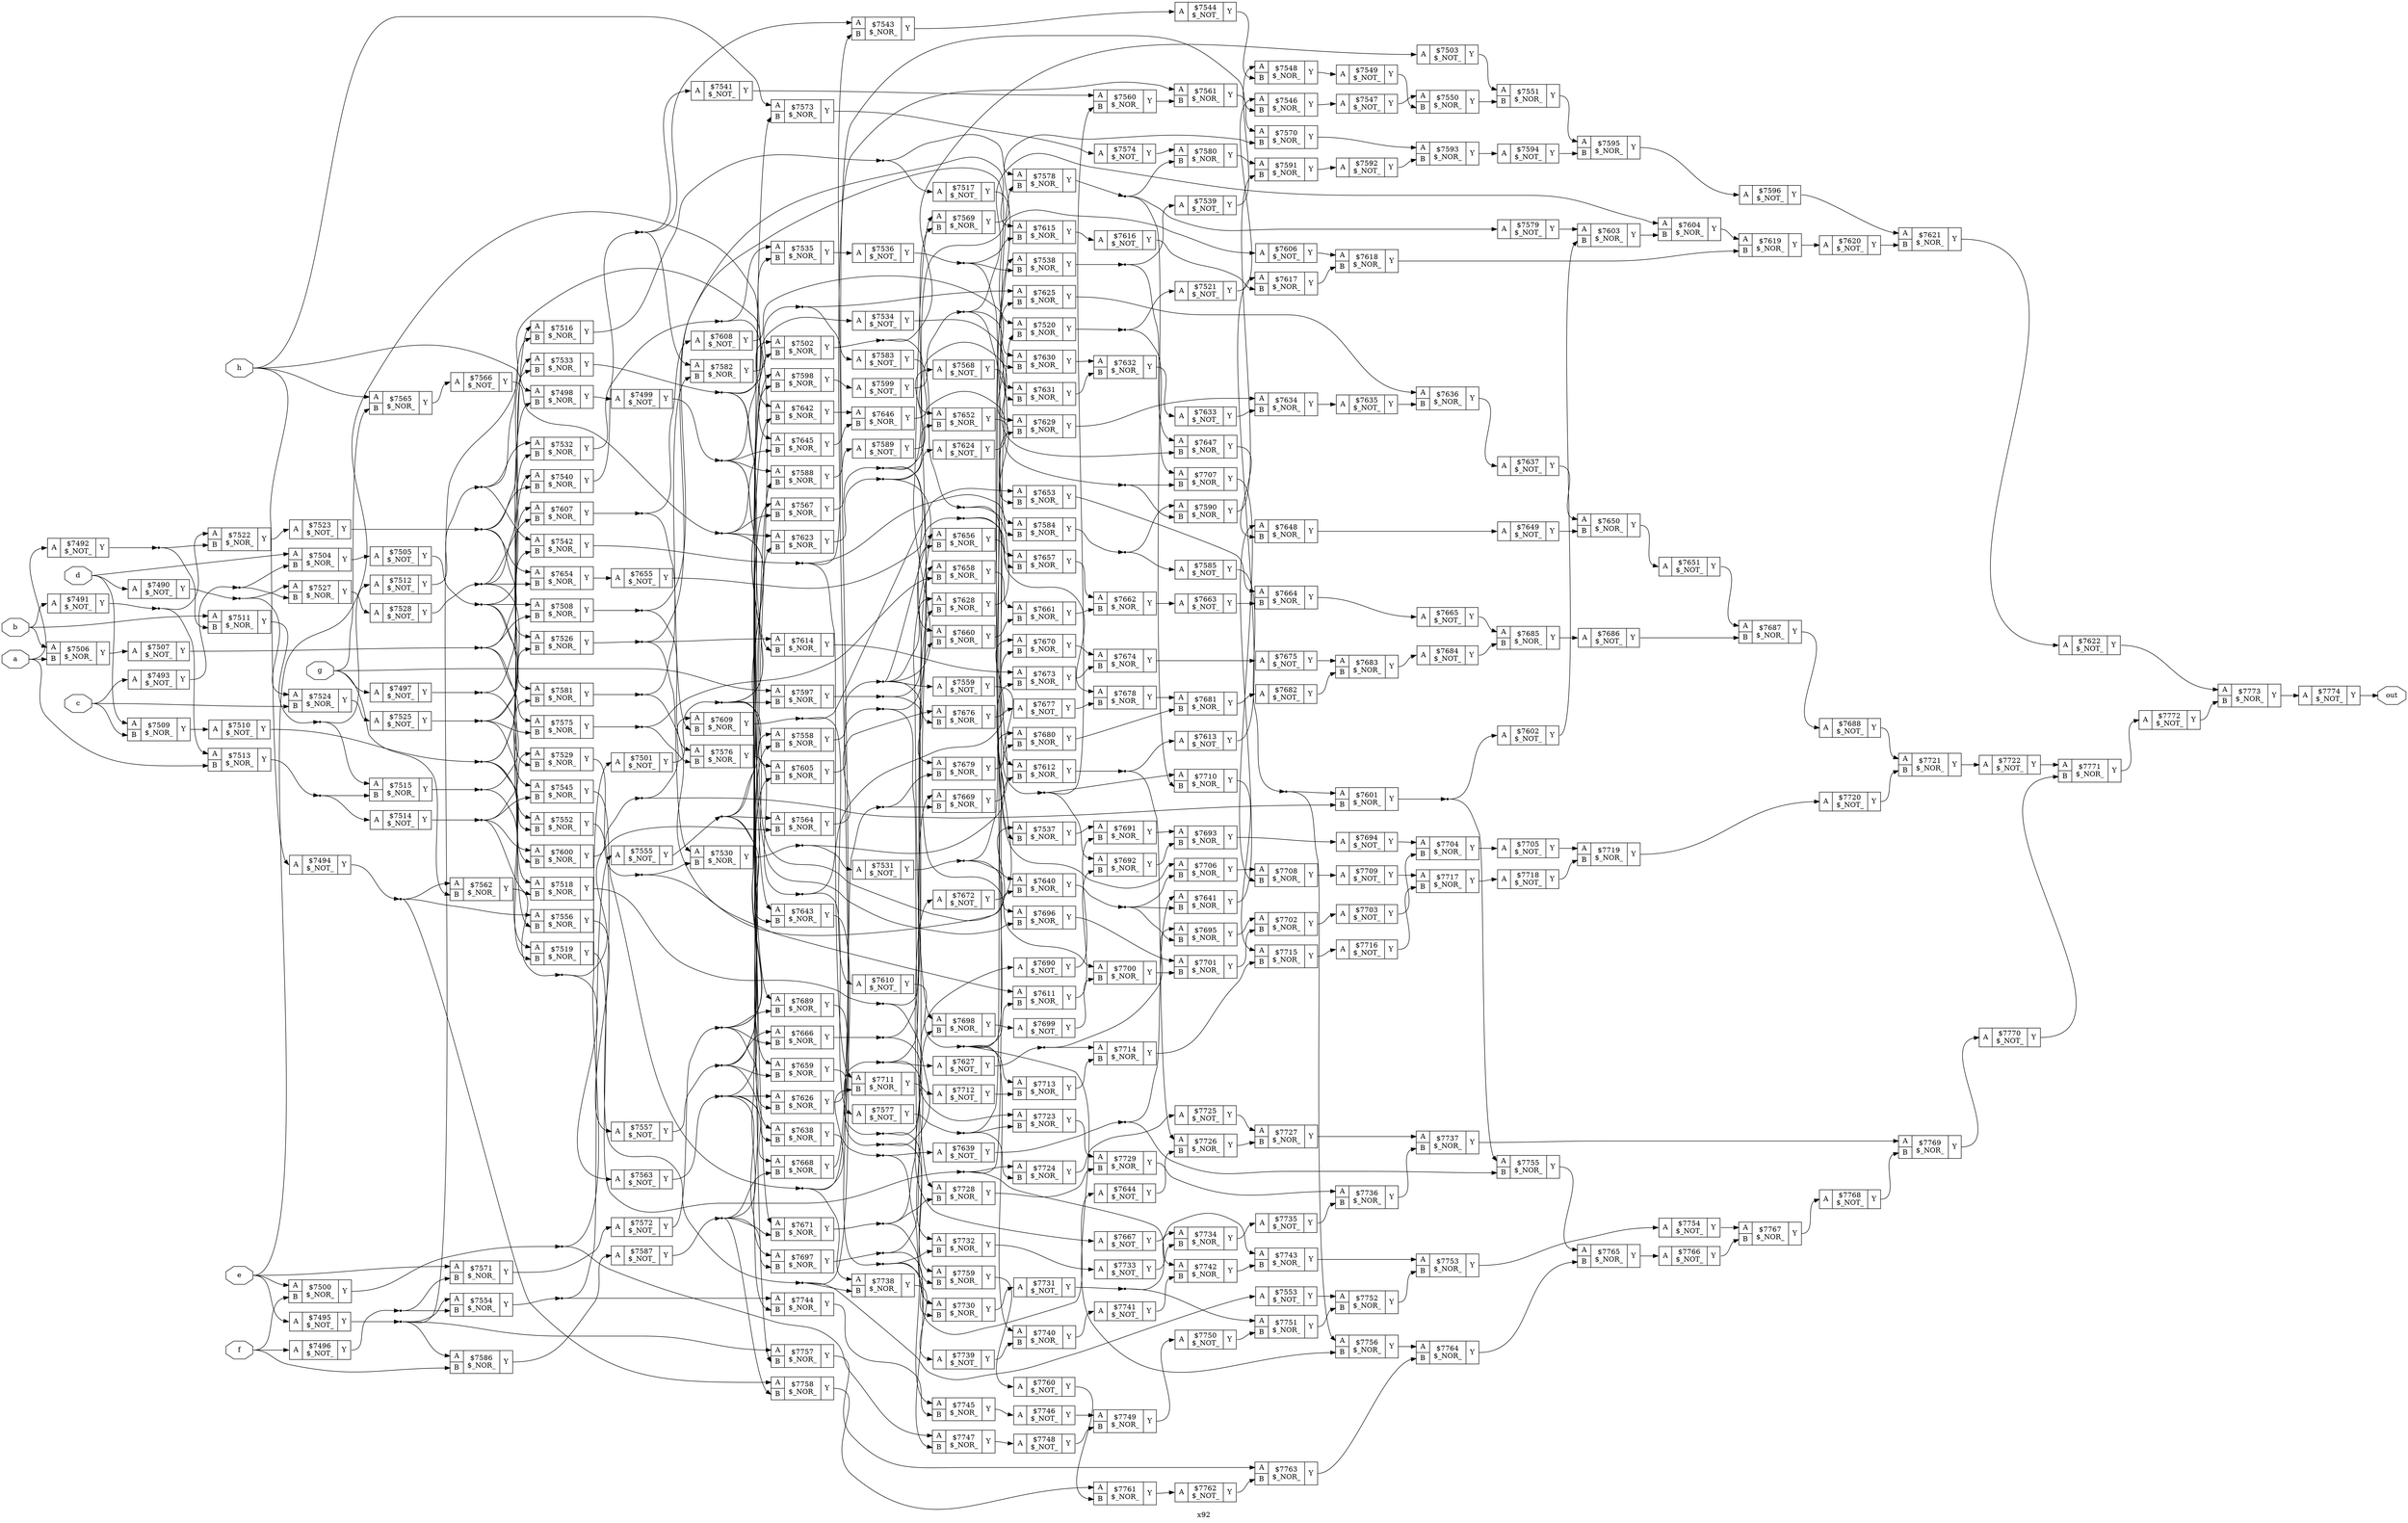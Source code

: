 digraph "x92" {
label="x92";
rankdir="LR";
remincross=true;
n285 [ shape=octagon, label="a", color="black", fontcolor="black" ];
n286 [ shape=octagon, label="b", color="black", fontcolor="black" ];
n287 [ shape=octagon, label="c", color="black", fontcolor="black" ];
n288 [ shape=octagon, label="d", color="black", fontcolor="black" ];
n289 [ shape=octagon, label="e", color="black", fontcolor="black" ];
n290 [ shape=octagon, label="f", color="black", fontcolor="black" ];
n291 [ shape=octagon, label="g", color="black", fontcolor="black" ];
n292 [ shape=octagon, label="h", color="black", fontcolor="black" ];
n293 [ shape=octagon, label="out", color="black", fontcolor="black" ];
c296 [ shape=record, label="{{<p294> A}|$7490\n$_NOT_|{<p295> Y}}" ];
c297 [ shape=record, label="{{<p294> A}|$7491\n$_NOT_|{<p295> Y}}" ];
c298 [ shape=record, label="{{<p294> A}|$7492\n$_NOT_|{<p295> Y}}" ];
c299 [ shape=record, label="{{<p294> A}|$7493\n$_NOT_|{<p295> Y}}" ];
c300 [ shape=record, label="{{<p294> A}|$7494\n$_NOT_|{<p295> Y}}" ];
c301 [ shape=record, label="{{<p294> A}|$7495\n$_NOT_|{<p295> Y}}" ];
c302 [ shape=record, label="{{<p294> A}|$7496\n$_NOT_|{<p295> Y}}" ];
c303 [ shape=record, label="{{<p294> A}|$7497\n$_NOT_|{<p295> Y}}" ];
c305 [ shape=record, label="{{<p294> A|<p304> B}|$7498\n$_NOR_|{<p295> Y}}" ];
c306 [ shape=record, label="{{<p294> A}|$7499\n$_NOT_|{<p295> Y}}" ];
c307 [ shape=record, label="{{<p294> A|<p304> B}|$7500\n$_NOR_|{<p295> Y}}" ];
c308 [ shape=record, label="{{<p294> A}|$7501\n$_NOT_|{<p295> Y}}" ];
c309 [ shape=record, label="{{<p294> A|<p304> B}|$7502\n$_NOR_|{<p295> Y}}" ];
c310 [ shape=record, label="{{<p294> A}|$7503\n$_NOT_|{<p295> Y}}" ];
c311 [ shape=record, label="{{<p294> A|<p304> B}|$7504\n$_NOR_|{<p295> Y}}" ];
c312 [ shape=record, label="{{<p294> A}|$7505\n$_NOT_|{<p295> Y}}" ];
c313 [ shape=record, label="{{<p294> A|<p304> B}|$7506\n$_NOR_|{<p295> Y}}" ];
c314 [ shape=record, label="{{<p294> A}|$7507\n$_NOT_|{<p295> Y}}" ];
c315 [ shape=record, label="{{<p294> A|<p304> B}|$7508\n$_NOR_|{<p295> Y}}" ];
c316 [ shape=record, label="{{<p294> A|<p304> B}|$7509\n$_NOR_|{<p295> Y}}" ];
c317 [ shape=record, label="{{<p294> A}|$7510\n$_NOT_|{<p295> Y}}" ];
c318 [ shape=record, label="{{<p294> A|<p304> B}|$7511\n$_NOR_|{<p295> Y}}" ];
c319 [ shape=record, label="{{<p294> A}|$7512\n$_NOT_|{<p295> Y}}" ];
c320 [ shape=record, label="{{<p294> A|<p304> B}|$7513\n$_NOR_|{<p295> Y}}" ];
c321 [ shape=record, label="{{<p294> A}|$7514\n$_NOT_|{<p295> Y}}" ];
c322 [ shape=record, label="{{<p294> A|<p304> B}|$7515\n$_NOR_|{<p295> Y}}" ];
c323 [ shape=record, label="{{<p294> A|<p304> B}|$7516\n$_NOR_|{<p295> Y}}" ];
c324 [ shape=record, label="{{<p294> A}|$7517\n$_NOT_|{<p295> Y}}" ];
c325 [ shape=record, label="{{<p294> A|<p304> B}|$7518\n$_NOR_|{<p295> Y}}" ];
c326 [ shape=record, label="{{<p294> A|<p304> B}|$7519\n$_NOR_|{<p295> Y}}" ];
c327 [ shape=record, label="{{<p294> A|<p304> B}|$7520\n$_NOR_|{<p295> Y}}" ];
c328 [ shape=record, label="{{<p294> A}|$7521\n$_NOT_|{<p295> Y}}" ];
c329 [ shape=record, label="{{<p294> A|<p304> B}|$7522\n$_NOR_|{<p295> Y}}" ];
c330 [ shape=record, label="{{<p294> A}|$7523\n$_NOT_|{<p295> Y}}" ];
c331 [ shape=record, label="{{<p294> A|<p304> B}|$7524\n$_NOR_|{<p295> Y}}" ];
c332 [ shape=record, label="{{<p294> A}|$7525\n$_NOT_|{<p295> Y}}" ];
c333 [ shape=record, label="{{<p294> A|<p304> B}|$7526\n$_NOR_|{<p295> Y}}" ];
c334 [ shape=record, label="{{<p294> A|<p304> B}|$7527\n$_NOR_|{<p295> Y}}" ];
c335 [ shape=record, label="{{<p294> A}|$7528\n$_NOT_|{<p295> Y}}" ];
c336 [ shape=record, label="{{<p294> A|<p304> B}|$7529\n$_NOR_|{<p295> Y}}" ];
c337 [ shape=record, label="{{<p294> A|<p304> B}|$7530\n$_NOR_|{<p295> Y}}" ];
c338 [ shape=record, label="{{<p294> A}|$7531\n$_NOT_|{<p295> Y}}" ];
c339 [ shape=record, label="{{<p294> A|<p304> B}|$7532\n$_NOR_|{<p295> Y}}" ];
c340 [ shape=record, label="{{<p294> A|<p304> B}|$7533\n$_NOR_|{<p295> Y}}" ];
c341 [ shape=record, label="{{<p294> A}|$7534\n$_NOT_|{<p295> Y}}" ];
c342 [ shape=record, label="{{<p294> A|<p304> B}|$7535\n$_NOR_|{<p295> Y}}" ];
c343 [ shape=record, label="{{<p294> A}|$7536\n$_NOT_|{<p295> Y}}" ];
c344 [ shape=record, label="{{<p294> A|<p304> B}|$7537\n$_NOR_|{<p295> Y}}" ];
c345 [ shape=record, label="{{<p294> A|<p304> B}|$7538\n$_NOR_|{<p295> Y}}" ];
c346 [ shape=record, label="{{<p294> A}|$7539\n$_NOT_|{<p295> Y}}" ];
c347 [ shape=record, label="{{<p294> A|<p304> B}|$7540\n$_NOR_|{<p295> Y}}" ];
c348 [ shape=record, label="{{<p294> A}|$7541\n$_NOT_|{<p295> Y}}" ];
c349 [ shape=record, label="{{<p294> A|<p304> B}|$7542\n$_NOR_|{<p295> Y}}" ];
c350 [ shape=record, label="{{<p294> A|<p304> B}|$7543\n$_NOR_|{<p295> Y}}" ];
c351 [ shape=record, label="{{<p294> A}|$7544\n$_NOT_|{<p295> Y}}" ];
c352 [ shape=record, label="{{<p294> A|<p304> B}|$7545\n$_NOR_|{<p295> Y}}" ];
c353 [ shape=record, label="{{<p294> A|<p304> B}|$7546\n$_NOR_|{<p295> Y}}" ];
c354 [ shape=record, label="{{<p294> A}|$7547\n$_NOT_|{<p295> Y}}" ];
c355 [ shape=record, label="{{<p294> A|<p304> B}|$7548\n$_NOR_|{<p295> Y}}" ];
c356 [ shape=record, label="{{<p294> A}|$7549\n$_NOT_|{<p295> Y}}" ];
c357 [ shape=record, label="{{<p294> A|<p304> B}|$7550\n$_NOR_|{<p295> Y}}" ];
c358 [ shape=record, label="{{<p294> A|<p304> B}|$7551\n$_NOR_|{<p295> Y}}" ];
c359 [ shape=record, label="{{<p294> A|<p304> B}|$7552\n$_NOR_|{<p295> Y}}" ];
c360 [ shape=record, label="{{<p294> A}|$7553\n$_NOT_|{<p295> Y}}" ];
c361 [ shape=record, label="{{<p294> A|<p304> B}|$7554\n$_NOR_|{<p295> Y}}" ];
c362 [ shape=record, label="{{<p294> A}|$7555\n$_NOT_|{<p295> Y}}" ];
c363 [ shape=record, label="{{<p294> A|<p304> B}|$7556\n$_NOR_|{<p295> Y}}" ];
c364 [ shape=record, label="{{<p294> A}|$7557\n$_NOT_|{<p295> Y}}" ];
c365 [ shape=record, label="{{<p294> A|<p304> B}|$7558\n$_NOR_|{<p295> Y}}" ];
c366 [ shape=record, label="{{<p294> A}|$7559\n$_NOT_|{<p295> Y}}" ];
c367 [ shape=record, label="{{<p294> A|<p304> B}|$7560\n$_NOR_|{<p295> Y}}" ];
c368 [ shape=record, label="{{<p294> A|<p304> B}|$7561\n$_NOR_|{<p295> Y}}" ];
c369 [ shape=record, label="{{<p294> A|<p304> B}|$7562\n$_NOR_|{<p295> Y}}" ];
c370 [ shape=record, label="{{<p294> A}|$7563\n$_NOT_|{<p295> Y}}" ];
c371 [ shape=record, label="{{<p294> A|<p304> B}|$7564\n$_NOR_|{<p295> Y}}" ];
c372 [ shape=record, label="{{<p294> A|<p304> B}|$7565\n$_NOR_|{<p295> Y}}" ];
c373 [ shape=record, label="{{<p294> A}|$7566\n$_NOT_|{<p295> Y}}" ];
c374 [ shape=record, label="{{<p294> A|<p304> B}|$7567\n$_NOR_|{<p295> Y}}" ];
c375 [ shape=record, label="{{<p294> A}|$7568\n$_NOT_|{<p295> Y}}" ];
c376 [ shape=record, label="{{<p294> A|<p304> B}|$7569\n$_NOR_|{<p295> Y}}" ];
c377 [ shape=record, label="{{<p294> A|<p304> B}|$7570\n$_NOR_|{<p295> Y}}" ];
c378 [ shape=record, label="{{<p294> A|<p304> B}|$7571\n$_NOR_|{<p295> Y}}" ];
c379 [ shape=record, label="{{<p294> A}|$7572\n$_NOT_|{<p295> Y}}" ];
c380 [ shape=record, label="{{<p294> A|<p304> B}|$7573\n$_NOR_|{<p295> Y}}" ];
c381 [ shape=record, label="{{<p294> A}|$7574\n$_NOT_|{<p295> Y}}" ];
c382 [ shape=record, label="{{<p294> A|<p304> B}|$7575\n$_NOR_|{<p295> Y}}" ];
c383 [ shape=record, label="{{<p294> A|<p304> B}|$7576\n$_NOR_|{<p295> Y}}" ];
c384 [ shape=record, label="{{<p294> A}|$7577\n$_NOT_|{<p295> Y}}" ];
c385 [ shape=record, label="{{<p294> A|<p304> B}|$7578\n$_NOR_|{<p295> Y}}" ];
c386 [ shape=record, label="{{<p294> A}|$7579\n$_NOT_|{<p295> Y}}" ];
c387 [ shape=record, label="{{<p294> A|<p304> B}|$7580\n$_NOR_|{<p295> Y}}" ];
c388 [ shape=record, label="{{<p294> A|<p304> B}|$7581\n$_NOR_|{<p295> Y}}" ];
c389 [ shape=record, label="{{<p294> A|<p304> B}|$7582\n$_NOR_|{<p295> Y}}" ];
c390 [ shape=record, label="{{<p294> A}|$7583\n$_NOT_|{<p295> Y}}" ];
c391 [ shape=record, label="{{<p294> A|<p304> B}|$7584\n$_NOR_|{<p295> Y}}" ];
c392 [ shape=record, label="{{<p294> A}|$7585\n$_NOT_|{<p295> Y}}" ];
c393 [ shape=record, label="{{<p294> A|<p304> B}|$7586\n$_NOR_|{<p295> Y}}" ];
c394 [ shape=record, label="{{<p294> A}|$7587\n$_NOT_|{<p295> Y}}" ];
c395 [ shape=record, label="{{<p294> A|<p304> B}|$7588\n$_NOR_|{<p295> Y}}" ];
c396 [ shape=record, label="{{<p294> A}|$7589\n$_NOT_|{<p295> Y}}" ];
c397 [ shape=record, label="{{<p294> A|<p304> B}|$7590\n$_NOR_|{<p295> Y}}" ];
c398 [ shape=record, label="{{<p294> A|<p304> B}|$7591\n$_NOR_|{<p295> Y}}" ];
c399 [ shape=record, label="{{<p294> A}|$7592\n$_NOT_|{<p295> Y}}" ];
c400 [ shape=record, label="{{<p294> A|<p304> B}|$7593\n$_NOR_|{<p295> Y}}" ];
c401 [ shape=record, label="{{<p294> A}|$7594\n$_NOT_|{<p295> Y}}" ];
c402 [ shape=record, label="{{<p294> A|<p304> B}|$7595\n$_NOR_|{<p295> Y}}" ];
c403 [ shape=record, label="{{<p294> A}|$7596\n$_NOT_|{<p295> Y}}" ];
c404 [ shape=record, label="{{<p294> A|<p304> B}|$7597\n$_NOR_|{<p295> Y}}" ];
c405 [ shape=record, label="{{<p294> A|<p304> B}|$7598\n$_NOR_|{<p295> Y}}" ];
c406 [ shape=record, label="{{<p294> A}|$7599\n$_NOT_|{<p295> Y}}" ];
c407 [ shape=record, label="{{<p294> A|<p304> B}|$7600\n$_NOR_|{<p295> Y}}" ];
c408 [ shape=record, label="{{<p294> A|<p304> B}|$7601\n$_NOR_|{<p295> Y}}" ];
c409 [ shape=record, label="{{<p294> A}|$7602\n$_NOT_|{<p295> Y}}" ];
c410 [ shape=record, label="{{<p294> A|<p304> B}|$7603\n$_NOR_|{<p295> Y}}" ];
c411 [ shape=record, label="{{<p294> A|<p304> B}|$7604\n$_NOR_|{<p295> Y}}" ];
c412 [ shape=record, label="{{<p294> A|<p304> B}|$7605\n$_NOR_|{<p295> Y}}" ];
c413 [ shape=record, label="{{<p294> A}|$7606\n$_NOT_|{<p295> Y}}" ];
c414 [ shape=record, label="{{<p294> A|<p304> B}|$7607\n$_NOR_|{<p295> Y}}" ];
c415 [ shape=record, label="{{<p294> A}|$7608\n$_NOT_|{<p295> Y}}" ];
c416 [ shape=record, label="{{<p294> A|<p304> B}|$7609\n$_NOR_|{<p295> Y}}" ];
c417 [ shape=record, label="{{<p294> A}|$7610\n$_NOT_|{<p295> Y}}" ];
c418 [ shape=record, label="{{<p294> A|<p304> B}|$7611\n$_NOR_|{<p295> Y}}" ];
c419 [ shape=record, label="{{<p294> A|<p304> B}|$7612\n$_NOR_|{<p295> Y}}" ];
c420 [ shape=record, label="{{<p294> A}|$7613\n$_NOT_|{<p295> Y}}" ];
c421 [ shape=record, label="{{<p294> A|<p304> B}|$7614\n$_NOR_|{<p295> Y}}" ];
c422 [ shape=record, label="{{<p294> A|<p304> B}|$7615\n$_NOR_|{<p295> Y}}" ];
c423 [ shape=record, label="{{<p294> A}|$7616\n$_NOT_|{<p295> Y}}" ];
c424 [ shape=record, label="{{<p294> A|<p304> B}|$7617\n$_NOR_|{<p295> Y}}" ];
c425 [ shape=record, label="{{<p294> A|<p304> B}|$7618\n$_NOR_|{<p295> Y}}" ];
c426 [ shape=record, label="{{<p294> A|<p304> B}|$7619\n$_NOR_|{<p295> Y}}" ];
c427 [ shape=record, label="{{<p294> A}|$7620\n$_NOT_|{<p295> Y}}" ];
c428 [ shape=record, label="{{<p294> A|<p304> B}|$7621\n$_NOR_|{<p295> Y}}" ];
c429 [ shape=record, label="{{<p294> A}|$7622\n$_NOT_|{<p295> Y}}" ];
c430 [ shape=record, label="{{<p294> A|<p304> B}|$7623\n$_NOR_|{<p295> Y}}" ];
c431 [ shape=record, label="{{<p294> A}|$7624\n$_NOT_|{<p295> Y}}" ];
c432 [ shape=record, label="{{<p294> A|<p304> B}|$7625\n$_NOR_|{<p295> Y}}" ];
c433 [ shape=record, label="{{<p294> A|<p304> B}|$7626\n$_NOR_|{<p295> Y}}" ];
c434 [ shape=record, label="{{<p294> A}|$7627\n$_NOT_|{<p295> Y}}" ];
c435 [ shape=record, label="{{<p294> A|<p304> B}|$7628\n$_NOR_|{<p295> Y}}" ];
c436 [ shape=record, label="{{<p294> A|<p304> B}|$7629\n$_NOR_|{<p295> Y}}" ];
c437 [ shape=record, label="{{<p294> A|<p304> B}|$7630\n$_NOR_|{<p295> Y}}" ];
c438 [ shape=record, label="{{<p294> A|<p304> B}|$7631\n$_NOR_|{<p295> Y}}" ];
c439 [ shape=record, label="{{<p294> A|<p304> B}|$7632\n$_NOR_|{<p295> Y}}" ];
c440 [ shape=record, label="{{<p294> A}|$7633\n$_NOT_|{<p295> Y}}" ];
c441 [ shape=record, label="{{<p294> A|<p304> B}|$7634\n$_NOR_|{<p295> Y}}" ];
c442 [ shape=record, label="{{<p294> A}|$7635\n$_NOT_|{<p295> Y}}" ];
c443 [ shape=record, label="{{<p294> A|<p304> B}|$7636\n$_NOR_|{<p295> Y}}" ];
c444 [ shape=record, label="{{<p294> A}|$7637\n$_NOT_|{<p295> Y}}" ];
c445 [ shape=record, label="{{<p294> A|<p304> B}|$7638\n$_NOR_|{<p295> Y}}" ];
c446 [ shape=record, label="{{<p294> A}|$7639\n$_NOT_|{<p295> Y}}" ];
c447 [ shape=record, label="{{<p294> A|<p304> B}|$7640\n$_NOR_|{<p295> Y}}" ];
c448 [ shape=record, label="{{<p294> A|<p304> B}|$7641\n$_NOR_|{<p295> Y}}" ];
c449 [ shape=record, label="{{<p294> A|<p304> B}|$7642\n$_NOR_|{<p295> Y}}" ];
c450 [ shape=record, label="{{<p294> A|<p304> B}|$7643\n$_NOR_|{<p295> Y}}" ];
c451 [ shape=record, label="{{<p294> A}|$7644\n$_NOT_|{<p295> Y}}" ];
c452 [ shape=record, label="{{<p294> A|<p304> B}|$7645\n$_NOR_|{<p295> Y}}" ];
c453 [ shape=record, label="{{<p294> A|<p304> B}|$7646\n$_NOR_|{<p295> Y}}" ];
c454 [ shape=record, label="{{<p294> A|<p304> B}|$7647\n$_NOR_|{<p295> Y}}" ];
c455 [ shape=record, label="{{<p294> A|<p304> B}|$7648\n$_NOR_|{<p295> Y}}" ];
c456 [ shape=record, label="{{<p294> A}|$7649\n$_NOT_|{<p295> Y}}" ];
c457 [ shape=record, label="{{<p294> A|<p304> B}|$7650\n$_NOR_|{<p295> Y}}" ];
c458 [ shape=record, label="{{<p294> A}|$7651\n$_NOT_|{<p295> Y}}" ];
c459 [ shape=record, label="{{<p294> A|<p304> B}|$7652\n$_NOR_|{<p295> Y}}" ];
c460 [ shape=record, label="{{<p294> A|<p304> B}|$7653\n$_NOR_|{<p295> Y}}" ];
c461 [ shape=record, label="{{<p294> A|<p304> B}|$7654\n$_NOR_|{<p295> Y}}" ];
c462 [ shape=record, label="{{<p294> A}|$7655\n$_NOT_|{<p295> Y}}" ];
c463 [ shape=record, label="{{<p294> A|<p304> B}|$7656\n$_NOR_|{<p295> Y}}" ];
c464 [ shape=record, label="{{<p294> A|<p304> B}|$7657\n$_NOR_|{<p295> Y}}" ];
c465 [ shape=record, label="{{<p294> A|<p304> B}|$7658\n$_NOR_|{<p295> Y}}" ];
c466 [ shape=record, label="{{<p294> A|<p304> B}|$7659\n$_NOR_|{<p295> Y}}" ];
c467 [ shape=record, label="{{<p294> A|<p304> B}|$7660\n$_NOR_|{<p295> Y}}" ];
c468 [ shape=record, label="{{<p294> A|<p304> B}|$7661\n$_NOR_|{<p295> Y}}" ];
c469 [ shape=record, label="{{<p294> A|<p304> B}|$7662\n$_NOR_|{<p295> Y}}" ];
c470 [ shape=record, label="{{<p294> A}|$7663\n$_NOT_|{<p295> Y}}" ];
c471 [ shape=record, label="{{<p294> A|<p304> B}|$7664\n$_NOR_|{<p295> Y}}" ];
c472 [ shape=record, label="{{<p294> A}|$7665\n$_NOT_|{<p295> Y}}" ];
c473 [ shape=record, label="{{<p294> A|<p304> B}|$7666\n$_NOR_|{<p295> Y}}" ];
c474 [ shape=record, label="{{<p294> A}|$7667\n$_NOT_|{<p295> Y}}" ];
c475 [ shape=record, label="{{<p294> A|<p304> B}|$7668\n$_NOR_|{<p295> Y}}" ];
c476 [ shape=record, label="{{<p294> A|<p304> B}|$7669\n$_NOR_|{<p295> Y}}" ];
c477 [ shape=record, label="{{<p294> A|<p304> B}|$7670\n$_NOR_|{<p295> Y}}" ];
c478 [ shape=record, label="{{<p294> A|<p304> B}|$7671\n$_NOR_|{<p295> Y}}" ];
c479 [ shape=record, label="{{<p294> A}|$7672\n$_NOT_|{<p295> Y}}" ];
c480 [ shape=record, label="{{<p294> A|<p304> B}|$7673\n$_NOR_|{<p295> Y}}" ];
c481 [ shape=record, label="{{<p294> A|<p304> B}|$7674\n$_NOR_|{<p295> Y}}" ];
c482 [ shape=record, label="{{<p294> A}|$7675\n$_NOT_|{<p295> Y}}" ];
c483 [ shape=record, label="{{<p294> A|<p304> B}|$7676\n$_NOR_|{<p295> Y}}" ];
c484 [ shape=record, label="{{<p294> A}|$7677\n$_NOT_|{<p295> Y}}" ];
c485 [ shape=record, label="{{<p294> A|<p304> B}|$7678\n$_NOR_|{<p295> Y}}" ];
c486 [ shape=record, label="{{<p294> A|<p304> B}|$7679\n$_NOR_|{<p295> Y}}" ];
c487 [ shape=record, label="{{<p294> A|<p304> B}|$7680\n$_NOR_|{<p295> Y}}" ];
c488 [ shape=record, label="{{<p294> A|<p304> B}|$7681\n$_NOR_|{<p295> Y}}" ];
c489 [ shape=record, label="{{<p294> A}|$7682\n$_NOT_|{<p295> Y}}" ];
c490 [ shape=record, label="{{<p294> A|<p304> B}|$7683\n$_NOR_|{<p295> Y}}" ];
c491 [ shape=record, label="{{<p294> A}|$7684\n$_NOT_|{<p295> Y}}" ];
c492 [ shape=record, label="{{<p294> A|<p304> B}|$7685\n$_NOR_|{<p295> Y}}" ];
c493 [ shape=record, label="{{<p294> A}|$7686\n$_NOT_|{<p295> Y}}" ];
c494 [ shape=record, label="{{<p294> A|<p304> B}|$7687\n$_NOR_|{<p295> Y}}" ];
c495 [ shape=record, label="{{<p294> A}|$7688\n$_NOT_|{<p295> Y}}" ];
c496 [ shape=record, label="{{<p294> A|<p304> B}|$7689\n$_NOR_|{<p295> Y}}" ];
c497 [ shape=record, label="{{<p294> A}|$7690\n$_NOT_|{<p295> Y}}" ];
c498 [ shape=record, label="{{<p294> A|<p304> B}|$7691\n$_NOR_|{<p295> Y}}" ];
c499 [ shape=record, label="{{<p294> A|<p304> B}|$7692\n$_NOR_|{<p295> Y}}" ];
c500 [ shape=record, label="{{<p294> A|<p304> B}|$7693\n$_NOR_|{<p295> Y}}" ];
c501 [ shape=record, label="{{<p294> A}|$7694\n$_NOT_|{<p295> Y}}" ];
c502 [ shape=record, label="{{<p294> A|<p304> B}|$7695\n$_NOR_|{<p295> Y}}" ];
c503 [ shape=record, label="{{<p294> A|<p304> B}|$7696\n$_NOR_|{<p295> Y}}" ];
c504 [ shape=record, label="{{<p294> A|<p304> B}|$7697\n$_NOR_|{<p295> Y}}" ];
c505 [ shape=record, label="{{<p294> A|<p304> B}|$7698\n$_NOR_|{<p295> Y}}" ];
c506 [ shape=record, label="{{<p294> A}|$7699\n$_NOT_|{<p295> Y}}" ];
c507 [ shape=record, label="{{<p294> A|<p304> B}|$7700\n$_NOR_|{<p295> Y}}" ];
c508 [ shape=record, label="{{<p294> A|<p304> B}|$7701\n$_NOR_|{<p295> Y}}" ];
c509 [ shape=record, label="{{<p294> A|<p304> B}|$7702\n$_NOR_|{<p295> Y}}" ];
c510 [ shape=record, label="{{<p294> A}|$7703\n$_NOT_|{<p295> Y}}" ];
c511 [ shape=record, label="{{<p294> A|<p304> B}|$7704\n$_NOR_|{<p295> Y}}" ];
c512 [ shape=record, label="{{<p294> A}|$7705\n$_NOT_|{<p295> Y}}" ];
c513 [ shape=record, label="{{<p294> A|<p304> B}|$7706\n$_NOR_|{<p295> Y}}" ];
c514 [ shape=record, label="{{<p294> A|<p304> B}|$7707\n$_NOR_|{<p295> Y}}" ];
c515 [ shape=record, label="{{<p294> A|<p304> B}|$7708\n$_NOR_|{<p295> Y}}" ];
c516 [ shape=record, label="{{<p294> A}|$7709\n$_NOT_|{<p295> Y}}" ];
c517 [ shape=record, label="{{<p294> A|<p304> B}|$7710\n$_NOR_|{<p295> Y}}" ];
c518 [ shape=record, label="{{<p294> A|<p304> B}|$7711\n$_NOR_|{<p295> Y}}" ];
c519 [ shape=record, label="{{<p294> A}|$7712\n$_NOT_|{<p295> Y}}" ];
c520 [ shape=record, label="{{<p294> A|<p304> B}|$7713\n$_NOR_|{<p295> Y}}" ];
c521 [ shape=record, label="{{<p294> A|<p304> B}|$7714\n$_NOR_|{<p295> Y}}" ];
c522 [ shape=record, label="{{<p294> A|<p304> B}|$7715\n$_NOR_|{<p295> Y}}" ];
c523 [ shape=record, label="{{<p294> A}|$7716\n$_NOT_|{<p295> Y}}" ];
c524 [ shape=record, label="{{<p294> A|<p304> B}|$7717\n$_NOR_|{<p295> Y}}" ];
c525 [ shape=record, label="{{<p294> A}|$7718\n$_NOT_|{<p295> Y}}" ];
c526 [ shape=record, label="{{<p294> A|<p304> B}|$7719\n$_NOR_|{<p295> Y}}" ];
c527 [ shape=record, label="{{<p294> A}|$7720\n$_NOT_|{<p295> Y}}" ];
c528 [ shape=record, label="{{<p294> A|<p304> B}|$7721\n$_NOR_|{<p295> Y}}" ];
c529 [ shape=record, label="{{<p294> A}|$7722\n$_NOT_|{<p295> Y}}" ];
c530 [ shape=record, label="{{<p294> A|<p304> B}|$7723\n$_NOR_|{<p295> Y}}" ];
c531 [ shape=record, label="{{<p294> A|<p304> B}|$7724\n$_NOR_|{<p295> Y}}" ];
c532 [ shape=record, label="{{<p294> A}|$7725\n$_NOT_|{<p295> Y}}" ];
c533 [ shape=record, label="{{<p294> A|<p304> B}|$7726\n$_NOR_|{<p295> Y}}" ];
c534 [ shape=record, label="{{<p294> A|<p304> B}|$7727\n$_NOR_|{<p295> Y}}" ];
c535 [ shape=record, label="{{<p294> A|<p304> B}|$7728\n$_NOR_|{<p295> Y}}" ];
c536 [ shape=record, label="{{<p294> A|<p304> B}|$7729\n$_NOR_|{<p295> Y}}" ];
c537 [ shape=record, label="{{<p294> A|<p304> B}|$7730\n$_NOR_|{<p295> Y}}" ];
c538 [ shape=record, label="{{<p294> A}|$7731\n$_NOT_|{<p295> Y}}" ];
c539 [ shape=record, label="{{<p294> A|<p304> B}|$7732\n$_NOR_|{<p295> Y}}" ];
c540 [ shape=record, label="{{<p294> A}|$7733\n$_NOT_|{<p295> Y}}" ];
c541 [ shape=record, label="{{<p294> A|<p304> B}|$7734\n$_NOR_|{<p295> Y}}" ];
c542 [ shape=record, label="{{<p294> A}|$7735\n$_NOT_|{<p295> Y}}" ];
c543 [ shape=record, label="{{<p294> A|<p304> B}|$7736\n$_NOR_|{<p295> Y}}" ];
c544 [ shape=record, label="{{<p294> A|<p304> B}|$7737\n$_NOR_|{<p295> Y}}" ];
c545 [ shape=record, label="{{<p294> A|<p304> B}|$7738\n$_NOR_|{<p295> Y}}" ];
c546 [ shape=record, label="{{<p294> A}|$7739\n$_NOT_|{<p295> Y}}" ];
c547 [ shape=record, label="{{<p294> A|<p304> B}|$7740\n$_NOR_|{<p295> Y}}" ];
c548 [ shape=record, label="{{<p294> A}|$7741\n$_NOT_|{<p295> Y}}" ];
c549 [ shape=record, label="{{<p294> A|<p304> B}|$7742\n$_NOR_|{<p295> Y}}" ];
c550 [ shape=record, label="{{<p294> A|<p304> B}|$7743\n$_NOR_|{<p295> Y}}" ];
c551 [ shape=record, label="{{<p294> A|<p304> B}|$7744\n$_NOR_|{<p295> Y}}" ];
c552 [ shape=record, label="{{<p294> A|<p304> B}|$7745\n$_NOR_|{<p295> Y}}" ];
c553 [ shape=record, label="{{<p294> A}|$7746\n$_NOT_|{<p295> Y}}" ];
c554 [ shape=record, label="{{<p294> A|<p304> B}|$7747\n$_NOR_|{<p295> Y}}" ];
c555 [ shape=record, label="{{<p294> A}|$7748\n$_NOT_|{<p295> Y}}" ];
c556 [ shape=record, label="{{<p294> A|<p304> B}|$7749\n$_NOR_|{<p295> Y}}" ];
c557 [ shape=record, label="{{<p294> A}|$7750\n$_NOT_|{<p295> Y}}" ];
c558 [ shape=record, label="{{<p294> A|<p304> B}|$7751\n$_NOR_|{<p295> Y}}" ];
c559 [ shape=record, label="{{<p294> A|<p304> B}|$7752\n$_NOR_|{<p295> Y}}" ];
c560 [ shape=record, label="{{<p294> A|<p304> B}|$7753\n$_NOR_|{<p295> Y}}" ];
c561 [ shape=record, label="{{<p294> A}|$7754\n$_NOT_|{<p295> Y}}" ];
c562 [ shape=record, label="{{<p294> A|<p304> B}|$7755\n$_NOR_|{<p295> Y}}" ];
c563 [ shape=record, label="{{<p294> A|<p304> B}|$7756\n$_NOR_|{<p295> Y}}" ];
c564 [ shape=record, label="{{<p294> A|<p304> B}|$7757\n$_NOR_|{<p295> Y}}" ];
c565 [ shape=record, label="{{<p294> A|<p304> B}|$7758\n$_NOR_|{<p295> Y}}" ];
c566 [ shape=record, label="{{<p294> A|<p304> B}|$7759\n$_NOR_|{<p295> Y}}" ];
c567 [ shape=record, label="{{<p294> A}|$7760\n$_NOT_|{<p295> Y}}" ];
c568 [ shape=record, label="{{<p294> A|<p304> B}|$7761\n$_NOR_|{<p295> Y}}" ];
c569 [ shape=record, label="{{<p294> A}|$7762\n$_NOT_|{<p295> Y}}" ];
c570 [ shape=record, label="{{<p294> A|<p304> B}|$7763\n$_NOR_|{<p295> Y}}" ];
c571 [ shape=record, label="{{<p294> A|<p304> B}|$7764\n$_NOR_|{<p295> Y}}" ];
c572 [ shape=record, label="{{<p294> A|<p304> B}|$7765\n$_NOR_|{<p295> Y}}" ];
c573 [ shape=record, label="{{<p294> A}|$7766\n$_NOT_|{<p295> Y}}" ];
c574 [ shape=record, label="{{<p294> A|<p304> B}|$7767\n$_NOR_|{<p295> Y}}" ];
c575 [ shape=record, label="{{<p294> A}|$7768\n$_NOT_|{<p295> Y}}" ];
c576 [ shape=record, label="{{<p294> A|<p304> B}|$7769\n$_NOR_|{<p295> Y}}" ];
c577 [ shape=record, label="{{<p294> A}|$7770\n$_NOT_|{<p295> Y}}" ];
c578 [ shape=record, label="{{<p294> A|<p304> B}|$7771\n$_NOR_|{<p295> Y}}" ];
c579 [ shape=record, label="{{<p294> A}|$7772\n$_NOT_|{<p295> Y}}" ];
c580 [ shape=record, label="{{<p294> A|<p304> B}|$7773\n$_NOR_|{<p295> Y}}" ];
c581 [ shape=record, label="{{<p294> A}|$7774\n$_NOT_|{<p295> Y}}" ];
c387:p295:e -> c398:p294:w [color="black", label=""];
n10 [ shape=point ];
c396:p295:e -> n10:w [color="black", label=""];
n10:e -> c397:p304:w [color="black", label=""];
n10:e -> c514:p304:w [color="black", label=""];
c477:p295:e -> c481:p294:w [color="black", label=""];
n101 [ shape=point ];
c478:p295:e -> n101:w [color="black", label=""];
n101:e -> c479:p294:w [color="black", label=""];
n101:e -> c535:p304:w [color="black", label=""];
n101:e -> c552:p294:w [color="black", label=""];
c479:p295:e -> c480:p304:w [color="black", label=""];
c480:p295:e -> c481:p304:w [color="black", label=""];
c481:p295:e -> c482:p294:w [color="black", label=""];
c482:p295:e -> c490:p294:w [color="black", label=""];
c483:p295:e -> c484:p294:w [color="black", label=""];
c484:p295:e -> c485:p304:w [color="black", label=""];
c485:p295:e -> c488:p294:w [color="black", label=""];
c486:p295:e -> c487:p304:w [color="black", label=""];
n11 [ shape=point ];
c296:p295:e -> n11:w [color="black", label=""];
n11:e -> c331:p294:w [color="black", label=""];
n11:e -> c334:p294:w [color="black", label=""];
n110 [ shape=point ];
c306:p295:e -> n110:w [color="black", label=""];
n110:e -> c309:p294:w [color="black", label=""];
n110:e -> c395:p294:w [color="black", label=""];
n110:e -> c450:p294:w [color="black", label=""];
n110:e -> c452:p304:w [color="black", label=""];
n110:e -> c496:p294:w [color="black", label=""];
c487:p295:e -> c488:p304:w [color="black", label=""];
c488:p295:e -> c489:p294:w [color="black", label=""];
c489:p295:e -> c490:p304:w [color="black", label=""];
c490:p295:e -> c491:p294:w [color="black", label=""];
c491:p295:e -> c492:p304:w [color="black", label=""];
c492:p295:e -> c493:p294:w [color="black", label=""];
c493:p295:e -> c494:p304:w [color="black", label=""];
c494:p295:e -> c495:p294:w [color="black", label=""];
c495:p295:e -> c528:p294:w [color="black", label=""];
c397:p295:e -> c398:p304:w [color="black", label=""];
n120 [ shape=point ];
c496:p295:e -> n120:w [color="black", label=""];
n120:e -> c497:p294:w [color="black", label=""];
n120:e -> c566:p304:w [color="black", label=""];
n121 [ shape=point ];
c307:p295:e -> n121:w [color="black", label=""];
n121:e -> c308:p294:w [color="black", label=""];
n121:e -> c554:p294:w [color="black", label=""];
c497:p295:e -> c498:p304:w [color="black", label=""];
c498:p295:e -> c500:p294:w [color="black", label=""];
c499:p295:e -> c500:p304:w [color="black", label=""];
c500:p295:e -> c501:p294:w [color="black", label=""];
c501:p295:e -> c511:p294:w [color="black", label=""];
c502:p295:e -> c509:p294:w [color="black", label=""];
c503:p295:e -> c508:p294:w [color="black", label=""];
n129 [ shape=point ];
c504:p295:e -> n129:w [color="black", label=""];
n129:e -> c505:p304:w [color="black", label=""];
n129:e -> c537:p304:w [color="black", label=""];
c398:p295:e -> c399:p294:w [color="black", label=""];
c505:p295:e -> c506:p294:w [color="black", label=""];
c506:p295:e -> c507:p304:w [color="black", label=""];
n132 [ shape=point ];
c308:p295:e -> n132:w [color="black", label=""];
n132:e -> c309:p304:w [color="black", label=""];
n132:e -> c404:p304:w [color="black", label=""];
n132:e -> c405:p294:w [color="black", label=""];
n132:e -> c412:p294:w [color="black", label=""];
n132:e -> c466:p294:w [color="black", label=""];
c507:p295:e -> c508:p304:w [color="black", label=""];
c508:p295:e -> c509:p304:w [color="black", label=""];
c509:p295:e -> c510:p294:w [color="black", label=""];
c510:p295:e -> c511:p304:w [color="black", label=""];
c511:p295:e -> c512:p294:w [color="black", label=""];
c512:p295:e -> c526:p294:w [color="black", label=""];
c513:p295:e -> c515:p294:w [color="black", label=""];
c399:p295:e -> c400:p304:w [color="black", label=""];
c514:p295:e -> c515:p304:w [color="black", label=""];
c515:p295:e -> c516:p294:w [color="black", label=""];
c516:p295:e -> c524:p294:w [color="black", label=""];
n143 [ shape=point ];
c309:p295:e -> n143:w [color="black", label=""];
n143:e -> c310:p294:w [color="black", label=""];
n143:e -> c459:p294:w [color="black", label=""];
c517:p295:e -> c522:p294:w [color="black", label=""];
c518:p295:e -> c519:p294:w [color="black", label=""];
c519:p295:e -> c520:p304:w [color="black", label=""];
c520:p295:e -> c521:p304:w [color="black", label=""];
c521:p295:e -> c522:p304:w [color="black", label=""];
c522:p295:e -> c523:p294:w [color="black", label=""];
c400:p295:e -> c401:p294:w [color="black", label=""];
c523:p295:e -> c524:p304:w [color="black", label=""];
c524:p295:e -> c525:p294:w [color="black", label=""];
c525:p295:e -> c526:p304:w [color="black", label=""];
c526:p295:e -> c527:p294:w [color="black", label=""];
c310:p295:e -> c358:p294:w [color="black", label=""];
c527:p295:e -> c528:p304:w [color="black", label=""];
c528:p295:e -> c529:p294:w [color="black", label=""];
c529:p295:e -> c578:p294:w [color="black", label=""];
c530:p295:e -> c536:p294:w [color="black", label=""];
c531:p295:e -> c532:p294:w [color="black", label=""];
c401:p295:e -> c402:p304:w [color="black", label=""];
c532:p295:e -> c534:p294:w [color="black", label=""];
c533:p295:e -> c534:p304:w [color="black", label=""];
c534:p295:e -> c544:p294:w [color="black", label=""];
c535:p295:e -> c536:p304:w [color="black", label=""];
c536:p295:e -> c543:p294:w [color="black", label=""];
c311:p295:e -> c312:p294:w [color="black", label=""];
c537:p295:e -> c538:p294:w [color="black", label=""];
n167 [ shape=point ];
c538:p295:e -> n167:w [color="black", label=""];
n167:e -> c541:p294:w [color="black", label=""];
n167:e -> c558:p294:w [color="black", label=""];
c539:p295:e -> c540:p294:w [color="black", label=""];
c540:p295:e -> c541:p304:w [color="black", label=""];
c402:p295:e -> c403:p294:w [color="black", label=""];
c541:p295:e -> c542:p294:w [color="black", label=""];
c542:p295:e -> c543:p304:w [color="black", label=""];
c543:p295:e -> c544:p304:w [color="black", label=""];
c544:p295:e -> c576:p294:w [color="black", label=""];
c545:p295:e -> c546:p294:w [color="black", label=""];
c546:p295:e -> c547:p304:w [color="black", label=""];
n176 [ shape=point ];
c312:p295:e -> n176:w [color="black", label=""];
n176:e -> c315:p294:w [color="black", label=""];
n176:e -> c340:p294:w [color="black", label=""];
n176:e -> c352:p294:w [color="black", label=""];
n176:e -> c388:p294:w [color="black", label=""];
c547:p295:e -> c548:p294:w [color="black", label=""];
c548:p295:e -> c549:p304:w [color="black", label=""];
c549:p295:e -> c550:p304:w [color="black", label=""];
c403:p295:e -> c428:p294:w [color="black", label=""];
c550:p295:e -> c560:p294:w [color="black", label=""];
c551:p295:e -> c552:p304:w [color="black", label=""];
c552:p295:e -> c553:p294:w [color="black", label=""];
c553:p295:e -> c556:p294:w [color="black", label=""];
c554:p295:e -> c555:p294:w [color="black", label=""];
c555:p295:e -> c556:p304:w [color="black", label=""];
c556:p295:e -> c557:p294:w [color="black", label=""];
c313:p295:e -> c314:p294:w [color="black", label=""];
c557:p295:e -> c558:p304:w [color="black", label=""];
c558:p295:e -> c559:p304:w [color="black", label=""];
n19 [ shape=point ];
c404:p295:e -> n19:w [color="black", label=""];
n19:e -> c463:p304:w [color="black", label=""];
n19:e -> c483:p304:w [color="black", label=""];
c559:p295:e -> c560:p304:w [color="black", label=""];
c560:p295:e -> c561:p294:w [color="black", label=""];
c561:p295:e -> c574:p294:w [color="black", label=""];
c562:p295:e -> c572:p294:w [color="black", label=""];
c563:p295:e -> c571:p294:w [color="black", label=""];
c564:p295:e -> c570:p294:w [color="black", label=""];
c565:p295:e -> c568:p294:w [color="black", label=""];
c566:p295:e -> c567:p294:w [color="black", label=""];
n198 [ shape=point ];
c314:p295:e -> n198:w [color="black", label=""];
n198:e -> c315:p304:w [color="black", label=""];
n198:e -> c359:p294:w [color="black", label=""];
n198:e -> c382:p294:w [color="black", label=""];
n198:e -> c414:p294:w [color="black", label=""];
c567:p295:e -> c568:p304:w [color="black", label=""];
n2 [ shape=point ];
c388:p295:e -> n2:w [color="black", label=""];
n2:e -> c389:p304:w [color="black", label=""];
n2:e -> c418:p294:w [color="black", label=""];
c405:p295:e -> c406:p294:w [color="black", label=""];
c568:p295:e -> c569:p294:w [color="black", label=""];
c569:p295:e -> c570:p304:w [color="black", label=""];
c570:p295:e -> c571:p304:w [color="black", label=""];
c571:p295:e -> c572:p304:w [color="black", label=""];
c572:p295:e -> c573:p294:w [color="black", label=""];
c573:p295:e -> c574:p304:w [color="black", label=""];
c574:p295:e -> c575:p294:w [color="black", label=""];
c575:p295:e -> c576:p304:w [color="black", label=""];
c576:p295:e -> c577:p294:w [color="black", label=""];
n209 [ shape=point ];
c315:p295:e -> n209:w [color="black", label=""];
n209:e -> c327:p294:w [color="black", label=""];
n209:e -> c383:p294:w [color="black", label=""];
n21 [ shape=point ];
c406:p295:e -> n21:w [color="black", label=""];
n21:e -> c411:p294:w [color="black", label=""];
n21:e -> c437:p294:w [color="black", label=""];
n21:e -> c513:p294:w [color="black", label=""];
c577:p295:e -> c578:p304:w [color="black", label=""];
c578:p295:e -> c579:p294:w [color="black", label=""];
c579:p295:e -> c580:p304:w [color="black", label=""];
c580:p295:e -> c581:p294:w [color="black", label=""];
c316:p295:e -> c317:p294:w [color="black", label=""];
n215 [ shape=point ];
c317:p295:e -> n215:w [color="black", label=""];
n215:e -> c323:p294:w [color="black", label=""];
n215:e -> c325:p294:w [color="black", label=""];
n215:e -> c326:p294:w [color="black", label=""];
n215:e -> c347:p294:w [color="black", label=""];
n215:e -> c359:p304:w [color="black", label=""];
n216 [ shape=point ];
c318:p295:e -> n216:w [color="black", label=""];
n216:e -> c319:p294:w [color="black", label=""];
n216:e -> c322:p294:w [color="black", label=""];
n217 [ shape=point ];
c319:p295:e -> n217:w [color="black", label=""];
n217:e -> c323:p304:w [color="black", label=""];
n217:e -> c339:p294:w [color="black", label=""];
n217:e -> c349:p294:w [color="black", label=""];
n218 [ shape=point ];
c320:p295:e -> n218:w [color="black", label=""];
n218:e -> c321:p294:w [color="black", label=""];
n218:e -> c322:p304:w [color="black", label=""];
n219 [ shape=point ];
c321:p295:e -> n219:w [color="black", label=""];
n219:e -> c325:p304:w [color="black", label=""];
n219:e -> c336:p294:w [color="black", label=""];
n219:e -> c352:p304:w [color="black", label=""];
n219:e -> c407:p294:w [color="black", label=""];
n22 [ shape=point ];
c297:p295:e -> n22:w [color="black", label=""];
n22:e -> c320:p294:w [color="black", label=""];
n22:e -> c329:p294:w [color="black", label=""];
n220 [ shape=point ];
c322:p295:e -> n220:w [color="black", label=""];
n220:e -> c326:p304:w [color="black", label=""];
n220:e -> c388:p304:w [color="black", label=""];
n221 [ shape=point ];
c323:p295:e -> n221:w [color="black", label=""];
n221:e -> c324:p294:w [color="black", label=""];
n221:e -> c385:p294:w [color="black", label=""];
c324:p295:e -> c438:p294:w [color="black", label=""];
n223 [ shape=point ];
c325:p295:e -> n223:w [color="black", label=""];
n223:e -> c465:p294:w [color="black", label=""];
n223:e -> c530:p294:w [color="black", label=""];
n224 [ shape=point ];
c326:p295:e -> n224:w [color="black", label=""];
n224:e -> c327:p304:w [color="black", label=""];
n224:e -> c531:p294:w [color="black", label=""];
n224:e -> c549:p294:w [color="black", label=""];
n225 [ shape=point ];
c327:p295:e -> n225:w [color="black", label=""];
n225:e -> c328:p294:w [color="black", label=""];
n225:e -> c514:p294:w [color="black", label=""];
c328:p295:e -> c353:p294:w [color="black", label=""];
c329:p295:e -> c330:p294:w [color="black", label=""];
n228 [ shape=point ];
c330:p295:e -> n228:w [color="black", label=""];
n228:e -> c333:p294:w [color="black", label=""];
n228:e -> c340:p304:w [color="black", label=""];
n228:e -> c347:p304:w [color="black", label=""];
n228:e -> c461:p294:w [color="black", label=""];
c331:p295:e -> c332:p294:w [color="black", label=""];
n23 [ shape=point ];
c407:p295:e -> n23:w [color="black", label=""];
n23:e -> c408:p304:w [color="black", label=""];
n23:e -> c416:p294:w [color="black", label=""];
n230 [ shape=point ];
c332:p295:e -> n230:w [color="black", label=""];
n230:e -> c333:p304:w [color="black", label=""];
n230:e -> c349:p304:w [color="black", label=""];
n230:e -> c382:p304:w [color="black", label=""];
n230:e -> c407:p304:w [color="black", label=""];
n231 [ shape=point ];
c333:p295:e -> n231:w [color="black", label=""];
n231:e -> c337:p294:w [color="black", label=""];
n231:e -> c421:p294:w [color="black", label=""];
n231:e -> c422:p294:w [color="black", label=""];
c334:p295:e -> c335:p294:w [color="black", label=""];
n233 [ shape=point ];
c335:p295:e -> n233:w [color="black", label=""];
n233:e -> c336:p304:w [color="black", label=""];
n233:e -> c339:p304:w [color="black", label=""];
n233:e -> c414:p304:w [color="black", label=""];
n233:e -> c461:p304:w [color="black", label=""];
n234 [ shape=point ];
c336:p295:e -> n234:w [color="black", label=""];
n234:e -> c337:p304:w [color="black", label=""];
n234:e -> c344:p294:w [color="black", label=""];
n235 [ shape=point ];
c337:p295:e -> n235:w [color="black", label=""];
n235:e -> c338:p294:w [color="black", label=""];
n235:e -> c487:p294:w [color="black", label=""];
n236 [ shape=point ];
c338:p295:e -> n236:w [color="black", label=""];
n236:e -> c345:p294:w [color="black", label=""];
n236:e -> c447:p294:w [color="black", label=""];
n236:e -> c503:p294:w [color="black", label=""];
n237 [ shape=point ];
c339:p295:e -> n237:w [color="black", label=""];
n237:e -> c342:p294:w [color="black", label=""];
n237:e -> c447:p304:w [color="black", label=""];
n238 [ shape=point ];
c340:p295:e -> n238:w [color="black", label=""];
n238:e -> c341:p294:w [color="black", label=""];
n238:e -> c342:p304:w [color="black", label=""];
n238:e -> c421:p304:w [color="black", label=""];
n238:e -> c503:p304:w [color="black", label=""];
c341:p295:e -> c436:p294:w [color="black", label=""];
n24 [ shape=point ];
c408:p295:e -> n24:w [color="black", label=""];
n24:e -> c409:p294:w [color="black", label=""];
n24:e -> c562:p294:w [color="black", label=""];
c342:p295:e -> c343:p294:w [color="black", label=""];
n241 [ shape=point ];
c343:p295:e -> n241:w [color="black", label=""];
n241:e -> c344:p304:w [color="black", label=""];
n241:e -> c345:p304:w [color="black", label=""];
n241:e -> c422:p304:w [color="black", label=""];
c344:p295:e -> c498:p294:w [color="black", label=""];
n243 [ shape=point ];
c345:p295:e -> n243:w [color="black", label=""];
n243:e -> c346:p294:w [color="black", label=""];
n243:e -> c454:p294:w [color="black", label=""];
c346:p295:e -> c355:p294:w [color="black", label=""];
n245 [ shape=point ];
c347:p295:e -> n245:w [color="black", label=""];
n245:e -> c348:p294:w [color="black", label=""];
n245:e -> c350:p294:w [color="black", label=""];
n245:e -> c389:p294:w [color="black", label=""];
c348:p295:e -> c367:p294:w [color="black", label=""];
n247 [ shape=point ];
c349:p295:e -> n247:w [color="black", label=""];
n247:e -> c350:p304:w [color="black", label=""];
n247:e -> c391:p294:w [color="black", label=""];
n247:e -> c518:p294:w [color="black", label=""];
c350:p295:e -> c351:p294:w [color="black", label=""];
c351:p295:e -> c355:p304:w [color="black", label=""];
c409:p295:e -> c410:p304:w [color="black", label=""];
n250 [ shape=point ];
c352:p295:e -> n250:w [color="black", label=""];
n250:e -> c353:p304:w [color="black", label=""];
n250:e -> c518:p304:w [color="black", label=""];
n250:e -> c545:p294:w [color="black", label=""];
c353:p295:e -> c354:p294:w [color="black", label=""];
c354:p295:e -> c357:p294:w [color="black", label=""];
c355:p295:e -> c356:p294:w [color="black", label=""];
c356:p295:e -> c357:p304:w [color="black", label=""];
c357:p295:e -> c358:p304:w [color="black", label=""];
c358:p295:e -> c402:p294:w [color="black", label=""];
n257 [ shape=point ];
c359:p295:e -> n257:w [color="black", label=""];
n257:e -> c360:p294:w [color="black", label=""];
n257:e -> c368:p294:w [color="black", label=""];
n257:e -> c545:p304:w [color="black", label=""];
c360:p295:e -> c559:p294:w [color="black", label=""];
n259 [ shape=point ];
c361:p295:e -> n259:w [color="black", label=""];
n259:e -> c362:p294:w [color="black", label=""];
n259:e -> c551:p294:w [color="black", label=""];
c410:p295:e -> c411:p304:w [color="black", label=""];
n260 [ shape=point ];
c362:p295:e -> n260:w [color="black", label=""];
n260:e -> c365:p294:w [color="black", label=""];
n260:e -> c371:p294:w [color="black", label=""];
n260:e -> c374:p294:w [color="black", label=""];
n260:e -> c445:p294:w [color="black", label=""];
n260:e -> c450:p304:w [color="black", label=""];
c363:p295:e -> c364:p294:w [color="black", label=""];
n262 [ shape=point ];
c364:p295:e -> n262:w [color="black", label=""];
n262:e -> c365:p304:w [color="black", label=""];
n262:e -> c449:p304:w [color="black", label=""];
n262:e -> c466:p304:w [color="black", label=""];
n262:e -> c473:p294:w [color="black", label=""];
n262:e -> c504:p294:w [color="black", label=""];
n263 [ shape=point ];
c365:p295:e -> n263:w [color="black", label=""];
n263:e -> c366:p294:w [color="black", label=""];
n263:e -> c376:p294:w [color="black", label=""];
n263:e -> c435:p294:w [color="black", label=""];
n263:e -> c463:p294:w [color="black", label=""];
n263:e -> c486:p294:w [color="black", label=""];
n264 [ shape=point ];
c366:p295:e -> n264:w [color="black", label=""];
n264:e -> c367:p304:w [color="black", label=""];
n264:e -> c499:p294:w [color="black", label=""];
n264:e -> c517:p294:w [color="black", label=""];
c367:p295:e -> c368:p304:w [color="black", label=""];
c368:p295:e -> c377:p294:w [color="black", label=""];
n267 [ shape=point ];
c369:p295:e -> n267:w [color="black", label=""];
n267:e -> c370:p294:w [color="black", label=""];
n267:e -> c371:p304:w [color="black", label=""];
n268 [ shape=point ];
c370:p295:e -> n268:w [color="black", label=""];
n268:e -> c412:p304:w [color="black", label=""];
n268:e -> c433:p294:w [color="black", label=""];
n268:e -> c445:p304:w [color="black", label=""];
n268:e -> c475:p294:w [color="black", label=""];
n268:e -> c551:p304:w [color="black", label=""];
c371:p295:e -> c483:p294:w [color="black", label=""];
c411:p295:e -> c426:p294:w [color="black", label=""];
c372:p295:e -> c373:p294:w [color="black", label=""];
n271 [ shape=point ];
c373:p295:e -> n271:w [color="black", label=""];
n271:e -> c374:p304:w [color="black", label=""];
n271:e -> c405:p304:w [color="black", label=""];
n271:e -> c430:p294:w [color="black", label=""];
n271:e -> c478:p294:w [color="black", label=""];
n271:e -> c564:p304:w [color="black", label=""];
n272 [ shape=point ];
c374:p295:e -> n272:w [color="black", label=""];
n272:e -> c375:p294:w [color="black", label=""];
n272:e -> c376:p304:w [color="black", label=""];
n272:e -> c467:p294:w [color="black", label=""];
n272:e -> c507:p294:w [color="black", label=""];
c375:p295:e -> c438:p304:w [color="black", label=""];
c376:p295:e -> c377:p304:w [color="black", label=""];
c377:p295:e -> c400:p294:w [color="black", label=""];
c378:p295:e -> c379:p294:w [color="black", label=""];
n277 [ shape=point ];
c379:p295:e -> n277:w [color="black", label=""];
n277:e -> c380:p304:w [color="black", label=""];
n277:e -> c430:p304:w [color="black", label=""];
n277:e -> c433:p304:w [color="black", label=""];
n277:e -> c473:p304:w [color="black", label=""];
n277:e -> c496:p304:w [color="black", label=""];
c380:p295:e -> c381:p294:w [color="black", label=""];
c381:p295:e -> c387:p294:w [color="black", label=""];
n28 [ shape=point ];
c412:p295:e -> n28:w [color="black", label=""];
n28:e -> c413:p294:w [color="black", label=""];
n28:e -> c535:p294:w [color="black", label=""];
n280 [ shape=point ];
c382:p295:e -> n280:w [color="black", label=""];
n280:e -> c383:p304:w [color="black", label=""];
n280:e -> c465:p304:w [color="black", label=""];
n281 [ shape=point ];
c383:p295:e -> n281:w [color="black", label=""];
n281:e -> c384:p294:w [color="black", label=""];
n281:e -> c477:p294:w [color="black", label=""];
n282 [ shape=point ];
c384:p295:e -> n282:w [color="black", label=""];
n282:e -> c385:p304:w [color="black", label=""];
n282:e -> c530:p304:w [color="black", label=""];
n282:e -> c531:p304:w [color="black", label=""];
n283 [ shape=point ];
c385:p295:e -> n283:w [color="black", label=""];
n283:e -> c386:p294:w [color="black", label=""];
n283:e -> c387:p304:w [color="black", label=""];
n283:e -> c517:p304:w [color="black", label=""];
c386:p295:e -> c410:p294:w [color="black", label=""];
n285:e -> c298:p294:w [color="black", label=""];
n285:e -> c313:p304:w [color="black", label=""];
n285:e -> c320:p304:w [color="black", label=""];
n286:e -> c297:p294:w [color="black", label=""];
n286:e -> c313:p294:w [color="black", label=""];
n286:e -> c318:p294:w [color="black", label=""];
n287:e -> c299:p294:w [color="black", label=""];
n287:e -> c316:p304:w [color="black", label=""];
n287:e -> c331:p304:w [color="black", label=""];
n288:e -> c296:p294:w [color="black", label=""];
n288:e -> c311:p294:w [color="black", label=""];
n288:e -> c316:p294:w [color="black", label=""];
n289:e -> c301:p294:w [color="black", label=""];
n289:e -> c307:p294:w [color="black", label=""];
n289:e -> c378:p294:w [color="black", label=""];
n289:e -> c449:p294:w [color="black", label=""];
c413:p295:e -> c425:p294:w [color="black", label=""];
n290:e -> c302:p294:w [color="black", label=""];
n290:e -> c307:p304:w [color="black", label=""];
n290:e -> c393:p304:w [color="black", label=""];
n291:e -> c303:p294:w [color="black", label=""];
n291:e -> c369:p304:w [color="black", label=""];
n291:e -> c372:p304:w [color="black", label=""];
n291:e -> c404:p294:w [color="black", label=""];
n292:e -> c300:p294:w [color="black", label=""];
n292:e -> c305:p294:w [color="black", label=""];
n292:e -> c372:p294:w [color="black", label=""];
n292:e -> c380:p294:w [color="black", label=""];
c581:p295:e -> n293:w [color="black", label=""];
n3 [ shape=point ];
c389:p295:e -> n3:w [color="black", label=""];
n3:e -> c390:p294:w [color="black", label=""];
n3:e -> c432:p294:w [color="black", label=""];
n30 [ shape=point ];
c414:p295:e -> n30:w [color="black", label=""];
n30:e -> c415:p294:w [color="black", label=""];
n30:e -> c416:p304:w [color="black", label=""];
c415:p295:e -> c437:p304:w [color="black", label=""];
n32 [ shape=point ];
c416:p295:e -> n32:w [color="black", label=""];
n32:e -> c417:p294:w [color="black", label=""];
n32:e -> c460:p294:w [color="black", label=""];
n33 [ shape=point ];
c298:p295:e -> n33:w [color="black", label=""];
n33:e -> c318:p304:w [color="black", label=""];
n33:e -> c329:p304:w [color="black", label=""];
n34 [ shape=point ];
c417:p295:e -> n34:w [color="black", label=""];
n34:e -> c418:p304:w [color="black", label=""];
n34:e -> c419:p304:w [color="black", label=""];
n34:e -> c520:p294:w [color="black", label=""];
n34:e -> c547:p294:w [color="black", label=""];
n34:e -> c563:p304:w [color="black", label=""];
c418:p295:e -> c499:p304:w [color="black", label=""];
n36 [ shape=point ];
c419:p295:e -> n36:w [color="black", label=""];
n36:e -> c420:p294:w [color="black", label=""];
n36:e -> c533:p294:w [color="black", label=""];
c420:p295:e -> c424:p294:w [color="black", label=""];
c421:p295:e -> c480:p294:w [color="black", label=""];
c422:p295:e -> c423:p294:w [color="black", label=""];
n4 [ shape=point ];
c390:p295:e -> n4:w [color="black", label=""];
n4:e -> c391:p304:w [color="black", label=""];
n4:e -> c419:p294:w [color="black", label=""];
c423:p295:e -> c424:p304:w [color="black", label=""];
c424:p295:e -> c425:p304:w [color="black", label=""];
c425:p295:e -> c426:p304:w [color="black", label=""];
c426:p295:e -> c427:p294:w [color="black", label=""];
n44 [ shape=point ];
c299:p295:e -> n44:w [color="black", label=""];
n44:e -> c311:p304:w [color="black", label=""];
n44:e -> c334:p304:w [color="black", label=""];
c427:p295:e -> c428:p304:w [color="black", label=""];
c428:p295:e -> c429:p294:w [color="black", label=""];
c429:p295:e -> c580:p294:w [color="black", label=""];
n48 [ shape=point ];
c430:p295:e -> n48:w [color="black", label=""];
n48:e -> c431:p294:w [color="black", label=""];
n48:e -> c459:p304:w [color="black", label=""];
n48:e -> c505:p294:w [color="black", label=""];
c431:p295:e -> c432:p304:w [color="black", label=""];
n5 [ shape=point ];
c391:p295:e -> n5:w [color="black", label=""];
n5:e -> c392:p294:w [color="black", label=""];
n5:e -> c397:p294:w [color="black", label=""];
c432:p295:e -> c443:p294:w [color="black", label=""];
n51 [ shape=point ];
c433:p295:e -> n51:w [color="black", label=""];
n51:e -> c434:p294:w [color="black", label=""];
n51:e -> c435:p304:w [color="black", label=""];
n51:e -> c539:p294:w [color="black", label=""];
n52 [ shape=point ];
c434:p295:e -> n52:w [color="black", label=""];
n52:e -> c502:p294:w [color="black", label=""];
n52:e -> c521:p294:w [color="black", label=""];
c435:p295:e -> c436:p304:w [color="black", label=""];
c436:p295:e -> c441:p294:w [color="black", label=""];
n55 [ shape=point ];
c300:p295:e -> n55:w [color="black", label=""];
n55:e -> c363:p294:w [color="black", label=""];
n55:e -> c369:p294:w [color="black", label=""];
n55:e -> c565:p294:w [color="black", label=""];
c437:p295:e -> c439:p294:w [color="black", label=""];
c438:p295:e -> c439:p304:w [color="black", label=""];
c439:p295:e -> c440:p294:w [color="black", label=""];
c440:p295:e -> c441:p304:w [color="black", label=""];
n6 [ shape=point ];
c392:p295:e -> n6:w [color="black", label=""];
n6:e -> c408:p294:w [color="black", label=""];
n6:e -> c563:p294:w [color="black", label=""];
c441:p295:e -> c442:p294:w [color="black", label=""];
c442:p295:e -> c443:p304:w [color="black", label=""];
c443:p295:e -> c444:p294:w [color="black", label=""];
c444:p295:e -> c457:p294:w [color="black", label=""];
n64 [ shape=point ];
c445:p295:e -> n64:w [color="black", label=""];
n64:e -> c446:p294:w [color="black", label=""];
n64:e -> c537:p294:w [color="black", label=""];
n65 [ shape=point ];
c446:p295:e -> n65:w [color="black", label=""];
n65:e -> c448:p294:w [color="black", label=""];
n65:e -> c562:p304:w [color="black", label=""];
n66 [ shape=point ];
c301:p295:e -> n66:w [color="black", label=""];
n66:e -> c361:p294:w [color="black", label=""];
n66:e -> c393:p294:w [color="black", label=""];
n66:e -> c452:p294:w [color="black", label=""];
n66:e -> c564:p294:w [color="black", label=""];
n67 [ shape=point ];
c447:p295:e -> n67:w [color="black", label=""];
n67:e -> c448:p304:w [color="black", label=""];
n67:e -> c502:p304:w [color="black", label=""];
n67:e -> c513:p304:w [color="black", label=""];
c448:p295:e -> c455:p294:w [color="black", label=""];
c449:p295:e -> c453:p294:w [color="black", label=""];
c393:p295:e -> c394:p294:w [color="black", label=""];
n70 [ shape=point ];
c450:p295:e -> n70:w [color="black", label=""];
n70:e -> c451:p294:w [color="black", label=""];
n70:e -> c539:p304:w [color="black", label=""];
n70:e -> c554:p304:w [color="black", label=""];
c451:p295:e -> c533:p304:w [color="black", label=""];
c452:p295:e -> c453:p304:w [color="black", label=""];
c453:p295:e -> c454:p304:w [color="black", label=""];
c454:p295:e -> c455:p304:w [color="black", label=""];
c455:p295:e -> c456:p294:w [color="black", label=""];
c456:p295:e -> c457:p304:w [color="black", label=""];
n77 [ shape=point ];
c302:p295:e -> n77:w [color="black", label=""];
n77:e -> c361:p304:w [color="black", label=""];
n77:e -> c378:p304:w [color="black", label=""];
c457:p295:e -> c458:p294:w [color="black", label=""];
c458:p295:e -> c494:p294:w [color="black", label=""];
n8 [ shape=point ];
c394:p295:e -> n8:w [color="black", label=""];
n8:e -> c395:p304:w [color="black", label=""];
n8:e -> c475:p304:w [color="black", label=""];
n8:e -> c478:p304:w [color="black", label=""];
n8:e -> c504:p304:w [color="black", label=""];
n8:e -> c565:p304:w [color="black", label=""];
c459:p295:e -> c460:p304:w [color="black", label=""];
c460:p295:e -> c471:p294:w [color="black", label=""];
c461:p295:e -> c462:p294:w [color="black", label=""];
n83 [ shape=point ];
c462:p295:e -> n83:w [color="black", label=""];
n83:e -> c464:p294:w [color="black", label=""];
n83:e -> c485:p294:w [color="black", label=""];
c463:p295:e -> c464:p304:w [color="black", label=""];
c464:p295:e -> c469:p294:w [color="black", label=""];
c465:p295:e -> c468:p294:w [color="black", label=""];
n87 [ shape=point ];
c466:p295:e -> n87:w [color="black", label=""];
n87:e -> c467:p304:w [color="black", label=""];
n87:e -> c566:p294:w [color="black", label=""];
n88 [ shape=point ];
c303:p295:e -> n88:w [color="black", label=""];
n88:e -> c305:p304:w [color="black", label=""];
n88:e -> c363:p304:w [color="black", label=""];
c467:p295:e -> c468:p304:w [color="black", label=""];
c395:p295:e -> c396:p294:w [color="black", label=""];
c468:p295:e -> c469:p304:w [color="black", label=""];
c469:p295:e -> c470:p294:w [color="black", label=""];
c470:p295:e -> c471:p304:w [color="black", label=""];
c471:p295:e -> c472:p294:w [color="black", label=""];
c472:p295:e -> c492:p294:w [color="black", label=""];
n95 [ shape=point ];
c473:p295:e -> n95:w [color="black", label=""];
n95:e -> c474:p294:w [color="black", label=""];
n95:e -> c476:p294:w [color="black", label=""];
c474:p295:e -> c550:p294:w [color="black", label=""];
n97 [ shape=point ];
c475:p295:e -> n97:w [color="black", label=""];
n97:e -> c476:p304:w [color="black", label=""];
n97:e -> c486:p304:w [color="black", label=""];
c476:p295:e -> c477:p304:w [color="black", label=""];
c305:p295:e -> c306:p294:w [color="black", label=""];
}
